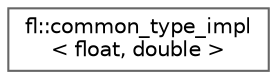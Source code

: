 digraph "Graphical Class Hierarchy"
{
 // INTERACTIVE_SVG=YES
 // LATEX_PDF_SIZE
  bgcolor="transparent";
  edge [fontname=Helvetica,fontsize=10,labelfontname=Helvetica,labelfontsize=10];
  node [fontname=Helvetica,fontsize=10,shape=box,height=0.2,width=0.4];
  rankdir="LR";
  Node0 [id="Node000000",label="fl::common_type_impl\l\< float, double \>",height=0.2,width=0.4,color="grey40", fillcolor="white", style="filled",URL="$d4/d36/namespacefl.html#d1/d16/structfl_1_1common__type__impl_3_01float_00_01double_01_4",tooltip=" "];
}
